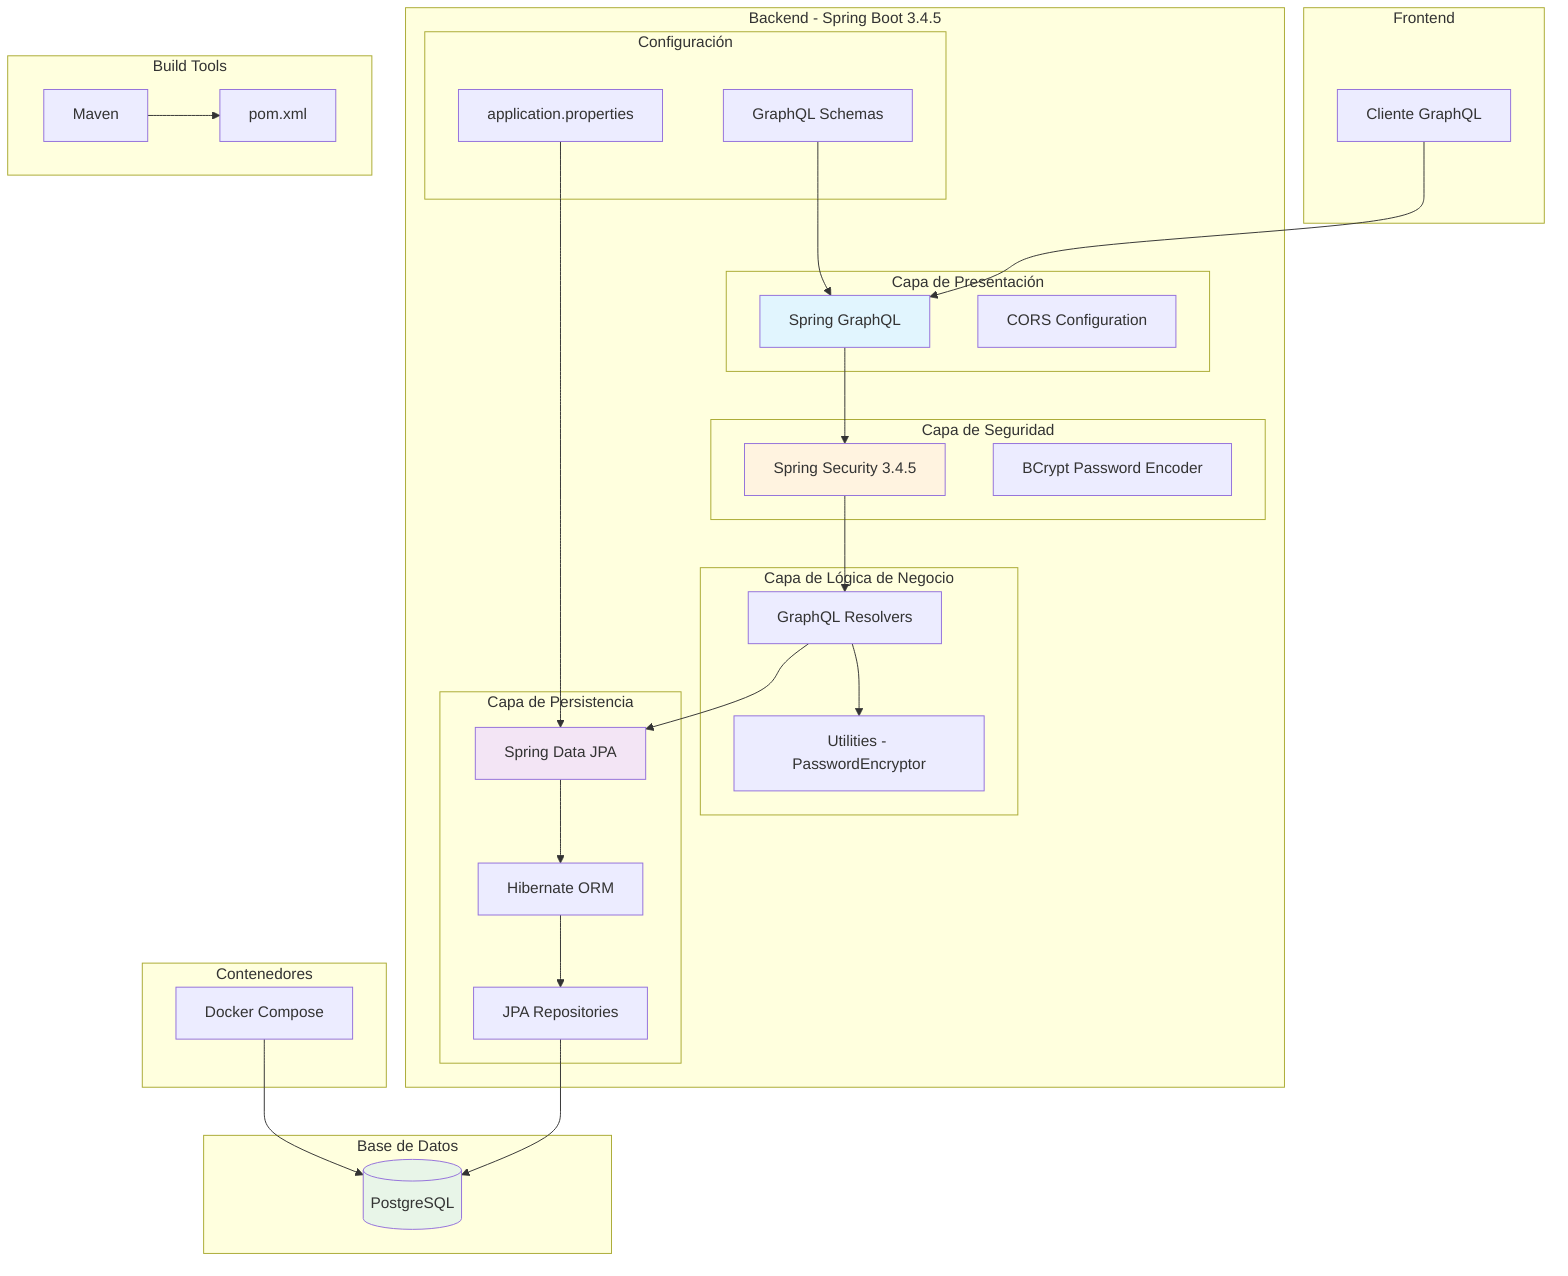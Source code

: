 graph TD
    subgraph "Frontend"
        FE[Cliente GraphQL]
    end
    
    subgraph "Backend - Spring Boot 3.4.5"
        subgraph "Capa de Presentación"
            GQL[Spring GraphQL]
            CORS[CORS Configuration]
        end
        
        subgraph "Capa de Seguridad"
            SEC[Spring Security 3.4.5]
            BCRYPT[BCrypt Password Encoder]
        end
        
        subgraph "Capa de Lógica de Negocio"
            RES[GraphQL Resolvers]
            UTIL[Utilities - PasswordEncryptor]
        end
        
        subgraph "Capa de Persistencia"
            JPA[Spring Data JPA]
            HIB[Hibernate ORM]
            REPO[JPA Repositories]
        end
        
        subgraph "Configuración"
            PROPS[application.properties]
            SCHEMA[GraphQL Schemas]
        end
    end
    
    subgraph "Base de Datos"
        PG[(PostgreSQL)]
    end
    
    subgraph "Contenedores"
        DOCKER[Docker Compose]
    end
    
    subgraph "Build Tools"
        MAVEN[Maven]
        POM[pom.xml]
    end
    
    FE --> GQL
    GQL --> SEC
    SEC --> RES
    RES --> UTIL
    RES --> JPA
    JPA --> HIB
    HIB --> REPO
    REPO --> PG
    
    DOCKER --> PG
    MAVEN --> POM
    
    PROPS --> JPA
    SCHEMA --> GQL
    
    style GQL fill:#e1f5fe
    style JPA fill:#f3e5f5
    style PG fill:#e8f5e8
    style SEC fill:#fff3e0